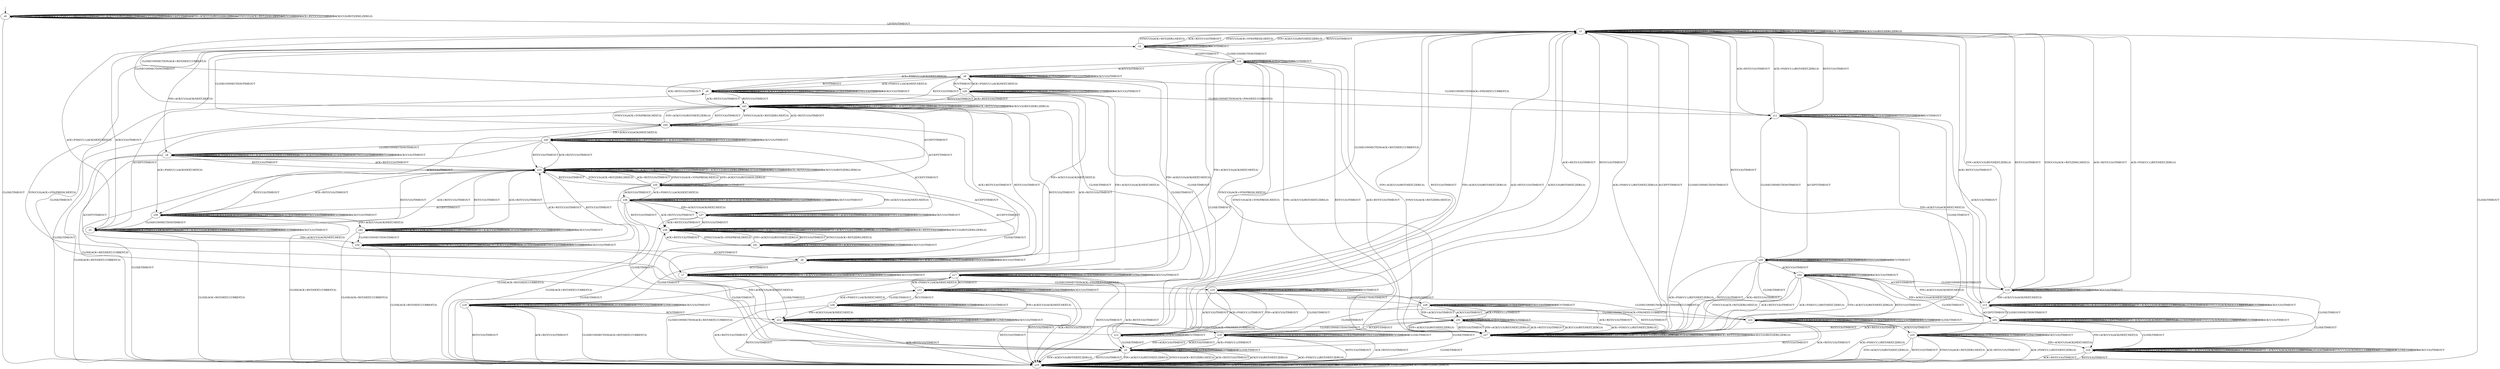 digraph h8 {
s0 [label="s0"];
s1 [label="s1"];
s15 [label="s15"];
s2 [label="s2"];
s27 [label="s27"];
s3 [label="s3"];
s4 [label="s4"];
s5 [label="s5"];
s16 [label="s16"];
s6 [label="s6"];
s7 [label="s7"];
s33 [label="s33"];
s34 [label="s34"];
s8 [label="s8"];
s9 [label="s9"];
s10 [label="s10"];
s17 [label="s17"];
s21 [label="s21"];
s35 [label="s35"];
s43 [label="s43"];
s11 [label="s11"];
s12 [label="s12"];
s18 [label="s18"];
s19 [label="s19"];
s20 [label="s20"];
s22 [label="s22"];
s28 [label="s28"];
s36 [label="s36"];
s37 [label="s37"];
s44 [label="s44"];
s13 [label="s13"];
s14 [label="s14"];
s23 [label="s23"];
s26 [label="s26"];
s29 [label="s29"];
s30 [label="s30"];
s38 [label="s38"];
s39 [label="s39"];
s40 [label="s40"];
s24 [label="s24"];
s25 [label="s25"];
s31 [label="s31"];
s32 [label="s32"];
s41 [label="s41"];
s42 [label="s42"];
s0 -> s0 [label="CLOSECONNECTION/TIMEOUT"];
s0 -> s0 [label="ACK+PSH(V,V,1)/RST(ZERO,ZERO,0)"];
s0 -> s0 [label="SYN+ACK(V,V,0)/RST(ZERO,ZERO,0)"];
s0 -> s0 [label="RST(V,V,0)/TIMEOUT"];
s0 -> s0 [label="ACCEPT/TIMEOUT"];
s0 -> s0 [label="FIN+ACK(V,V,0)/RST(ZERO,ZERO,0)"];
s0 -> s1 [label="LISTEN/TIMEOUT"];
s0 -> s0 [label="SYN(V,V,0)/ACK+RST(ZERO,NEXT,0)"];
s0 -> s0 [label="RCV/TIMEOUT"];
s0 -> s0 [label="ACK+RST(V,V,0)/TIMEOUT"];
s0 -> s15 [label="CLOSE/TIMEOUT"];
s0 -> s0 [label="ACK(V,V,0)/RST(ZERO,ZERO,0)"];
s1 -> s1 [label="CLOSECONNECTION/TIMEOUT"];
s1 -> s1 [label="ACK+PSH(V,V,1)/RST(ZERO,ZERO,0)"];
s1 -> s1 [label="SYN+ACK(V,V,0)/RST(ZERO,ZERO,0)"];
s1 -> s1 [label="RST(V,V,0)/TIMEOUT"];
s1 -> s27 [label="ACCEPT/TIMEOUT"];
s1 -> s1 [label="FIN+ACK(V,V,0)/RST(ZERO,ZERO,0)"];
s1 -> s1 [label="LISTEN/TIMEOUT"];
s1 -> s2 [label="SYN(V,V,0)/ACK+SYN(FRESH,NEXT,0)"];
s1 -> s1 [label="RCV/TIMEOUT"];
s1 -> s1 [label="ACK+RST(V,V,0)/TIMEOUT"];
s1 -> s15 [label="CLOSE/TIMEOUT"];
s1 -> s1 [label="ACK(V,V,0)/RST(ZERO,ZERO,0)"];
s15 -> s15 [label="CLOSECONNECTION/TIMEOUT"];
s15 -> s15 [label="ACK+PSH(V,V,1)/RST(ZERO,ZERO,0)"];
s15 -> s15 [label="SYN+ACK(V,V,0)/RST(ZERO,ZERO,0)"];
s15 -> s15 [label="RST(V,V,0)/TIMEOUT"];
s15 -> s15 [label="ACCEPT/TIMEOUT"];
s15 -> s15 [label="FIN+ACK(V,V,0)/RST(ZERO,ZERO,0)"];
s15 -> s15 [label="LISTEN/TIMEOUT"];
s15 -> s15 [label="SYN(V,V,0)/ACK+RST(ZERO,NEXT,0)"];
s15 -> s15 [label="RCV/TIMEOUT"];
s15 -> s15 [label="ACK+RST(V,V,0)/TIMEOUT"];
s15 -> s15 [label="CLOSE/TIMEOUT"];
s15 -> s15 [label="ACK(V,V,0)/RST(ZERO,ZERO,0)"];
s2 -> s2 [label="CLOSECONNECTION/TIMEOUT"];
s2 -> s3 [label="ACK+PSH(V,V,1)/ACK(NEXT,NEXT,0)"];
s2 -> s1 [label="SYN+ACK(V,V,0)/RST(NEXT,ZERO,0)"];
s2 -> s1 [label="RST(V,V,0)/TIMEOUT"];
s2 -> s16 [label="ACCEPT/TIMEOUT"];
s2 -> s4 [label="FIN+ACK(V,V,0)/ACK(NEXT,NEXT,0)"];
s2 -> s2 [label="LISTEN/TIMEOUT"];
s2 -> s1 [label="SYN(V,V,0)/ACK+RST(ZERO,NEXT,0)"];
s2 -> s2 [label="RCV/TIMEOUT"];
s2 -> s1 [label="ACK+RST(V,V,0)/TIMEOUT"];
s2 -> s5 [label="CLOSE/TIMEOUT"];
s2 -> s3 [label="ACK(V,V,0)/TIMEOUT"];
s27 -> s1 [label="CLOSECONNECTION/TIMEOUT"];
s27 -> s27 [label="ACK+PSH(V,V,1)/RST(ZERO,ZERO,0)"];
s27 -> s27 [label="SYN+ACK(V,V,0)/RST(ZERO,ZERO,0)"];
s27 -> s27 [label="RST(V,V,0)/TIMEOUT"];
s27 -> s27 [label="ACCEPT/TIMEOUT"];
s27 -> s27 [label="FIN+ACK(V,V,0)/RST(ZERO,ZERO,0)"];
s27 -> s27 [label="LISTEN/TIMEOUT"];
s27 -> s16 [label="SYN(V,V,0)/ACK+SYN(FRESH,NEXT,0)"];
s27 -> s27 [label="RCV/TIMEOUT"];
s27 -> s27 [label="ACK+RST(V,V,0)/TIMEOUT"];
s27 -> s15 [label="CLOSE/TIMEOUT"];
s27 -> s27 [label="ACK(V,V,0)/RST(ZERO,ZERO,0)"];
s3 -> s3 [label="CLOSECONNECTION/TIMEOUT"];
s3 -> s3 [label="ACK+PSH(V,V,1)/ACK(NEXT,NEXT,0)"];
s3 -> s3 [label="SYN+ACK(V,V,0)/ACK(NEXT,CURRENT,0)"];
s3 -> s33 [label="RST(V,V,0)/TIMEOUT"];
s3 -> s6 [label="ACCEPT/TIMEOUT"];
s3 -> s34 [label="FIN+ACK(V,V,0)/ACK(NEXT,NEXT,0)"];
s3 -> s3 [label="LISTEN/TIMEOUT"];
s3 -> s3 [label="SYN(V,V,0)/TIMEOUT"];
s3 -> s3 [label="RCV/TIMEOUT"];
s3 -> s33 [label="ACK+RST(V,V,0)/TIMEOUT"];
s3 -> s15 [label="CLOSE/ACK+RST(NEXT,CURRENT,0)"];
s3 -> s3 [label="ACK(V,V,0)/TIMEOUT"];
s4 -> s4 [label="CLOSECONNECTION/TIMEOUT"];
s4 -> s4 [label="ACK+PSH(V,V,1)/TIMEOUT"];
s4 -> s4 [label="SYN+ACK(V,V,0)/ACK(NEXT,CURRENT,0)"];
s4 -> s33 [label="RST(V,V,0)/TIMEOUT"];
s4 -> s7 [label="ACCEPT/TIMEOUT"];
s4 -> s4 [label="FIN+ACK(V,V,0)/TIMEOUT"];
s4 -> s4 [label="LISTEN/TIMEOUT"];
s4 -> s4 [label="SYN(V,V,0)/TIMEOUT"];
s4 -> s4 [label="RCV/TIMEOUT"];
s4 -> s33 [label="ACK+RST(V,V,0)/TIMEOUT"];
s4 -> s15 [label="CLOSE/ACK+RST(NEXT,CURRENT,0)"];
s4 -> s4 [label="ACK(V,V,0)/TIMEOUT"];
s5 -> s5 [label="CLOSECONNECTION/TIMEOUT"];
s5 -> s15 [label="ACK+PSH(V,V,1)/RST(NEXT,ZERO,0)"];
s5 -> s15 [label="SYN+ACK(V,V,0)/RST(NEXT,ZERO,0)"];
s5 -> s15 [label="RST(V,V,0)/TIMEOUT"];
s5 -> s5 [label="ACCEPT/TIMEOUT"];
s5 -> s15 [label="FIN+ACK(V,V,0)/RST(NEXT,ZERO,0)"];
s5 -> s5 [label="LISTEN/TIMEOUT"];
s5 -> s15 [label="SYN(V,V,0)/ACK+RST(ZERO,NEXT,0)"];
s5 -> s5 [label="RCV/TIMEOUT"];
s5 -> s15 [label="ACK+RST(V,V,0)/TIMEOUT"];
s5 -> s5 [label="CLOSE/TIMEOUT"];
s5 -> s15 [label="ACK(V,V,0)/RST(NEXT,ZERO,0)"];
s16 -> s2 [label="CLOSECONNECTION/TIMEOUT"];
s16 -> s6 [label="ACK+PSH(V,V,1)/ACK(NEXT,NEXT,0)"];
s16 -> s27 [label="SYN+ACK(V,V,0)/RST(NEXT,ZERO,0)"];
s16 -> s27 [label="RST(V,V,0)/TIMEOUT"];
s16 -> s16 [label="ACCEPT/TIMEOUT"];
s16 -> s7 [label="FIN+ACK(V,V,0)/ACK(NEXT,NEXT,0)"];
s16 -> s16 [label="LISTEN/TIMEOUT"];
s16 -> s27 [label="SYN(V,V,0)/ACK+RST(ZERO,NEXT,0)"];
s16 -> s16 [label="RCV/TIMEOUT"];
s16 -> s27 [label="ACK+RST(V,V,0)/TIMEOUT"];
s16 -> s5 [label="CLOSE/TIMEOUT"];
s16 -> s9 [label="ACK(V,V,0)/TIMEOUT"];
s6 -> s1 [label="CLOSECONNECTION/ACK+RST(NEXT,CURRENT,0)"];
s6 -> s6 [label="ACK+PSH(V,V,1)/ACK(NEXT,NEXT,0)"];
s6 -> s6 [label="SYN+ACK(V,V,0)/ACK(NEXT,CURRENT,0)"];
s6 -> s43 [label="RST(V,V,0)/TIMEOUT"];
s6 -> s6 [label="ACCEPT/TIMEOUT"];
s6 -> s8 [label="FIN+ACK(V,V,0)/ACK(NEXT,NEXT,0)"];
s6 -> s6 [label="LISTEN/TIMEOUT"];
s6 -> s6 [label="SYN(V,V,0)/TIMEOUT"];
s6 -> s9 [label="RCV/TIMEOUT"];
s6 -> s43 [label="ACK+RST(V,V,0)/TIMEOUT"];
s6 -> s17 [label="CLOSE/TIMEOUT"];
s6 -> s6 [label="ACK(V,V,0)/TIMEOUT"];
s7 -> s10 [label="CLOSECONNECTION/ACK+FIN(NEXT,CURRENT,0)"];
s7 -> s7 [label="ACK+PSH(V,V,1)/TIMEOUT"];
s7 -> s7 [label="SYN+ACK(V,V,0)/ACK(NEXT,CURRENT,0)"];
s7 -> s43 [label="RST(V,V,0)/TIMEOUT"];
s7 -> s7 [label="ACCEPT/TIMEOUT"];
s7 -> s7 [label="FIN+ACK(V,V,0)/TIMEOUT"];
s7 -> s7 [label="LISTEN/TIMEOUT"];
s7 -> s7 [label="SYN(V,V,0)/TIMEOUT"];
s7 -> s7 [label="RCV/TIMEOUT"];
s7 -> s43 [label="ACK+RST(V,V,0)/TIMEOUT"];
s7 -> s21 [label="CLOSE/TIMEOUT"];
s7 -> s7 [label="ACK(V,V,0)/TIMEOUT"];
s33 -> s33 [label="CLOSECONNECTION/TIMEOUT"];
s33 -> s33 [label="ACK+PSH(V,V,1)/RST(ZERO,ZERO,0)"];
s33 -> s33 [label="SYN+ACK(V,V,0)/RST(ZERO,ZERO,0)"];
s33 -> s33 [label="RST(V,V,0)/TIMEOUT"];
s33 -> s43 [label="ACCEPT/TIMEOUT"];
s33 -> s33 [label="FIN+ACK(V,V,0)/RST(ZERO,ZERO,0)"];
s33 -> s33 [label="LISTEN/TIMEOUT"];
s33 -> s35 [label="SYN(V,V,0)/ACK+SYN(FRESH,NEXT,0)"];
s33 -> s33 [label="RCV/TIMEOUT"];
s33 -> s33 [label="ACK+RST(V,V,0)/TIMEOUT"];
s33 -> s15 [label="CLOSE/TIMEOUT"];
s33 -> s33 [label="ACK(V,V,0)/RST(ZERO,ZERO,0)"];
s34 -> s34 [label="CLOSECONNECTION/TIMEOUT"];
s34 -> s34 [label="ACK+PSH(V,V,1)/TIMEOUT"];
s34 -> s34 [label="SYN+ACK(V,V,0)/ACK(NEXT,CURRENT,0)"];
s34 -> s33 [label="RST(V,V,0)/TIMEOUT"];
s34 -> s8 [label="ACCEPT/TIMEOUT"];
s34 -> s34 [label="FIN+ACK(V,V,0)/TIMEOUT"];
s34 -> s34 [label="LISTEN/TIMEOUT"];
s34 -> s34 [label="SYN(V,V,0)/TIMEOUT"];
s34 -> s34 [label="RCV/TIMEOUT"];
s34 -> s33 [label="ACK+RST(V,V,0)/TIMEOUT"];
s34 -> s15 [label="CLOSE/ACK+RST(NEXT,CURRENT,0)"];
s34 -> s34 [label="ACK(V,V,0)/TIMEOUT"];
s8 -> s1 [label="CLOSECONNECTION/ACK+RST(NEXT,CURRENT,0)"];
s8 -> s8 [label="ACK+PSH(V,V,1)/TIMEOUT"];
s8 -> s8 [label="SYN+ACK(V,V,0)/ACK(NEXT,CURRENT,0)"];
s8 -> s43 [label="RST(V,V,0)/TIMEOUT"];
s8 -> s8 [label="ACCEPT/TIMEOUT"];
s8 -> s8 [label="FIN+ACK(V,V,0)/TIMEOUT"];
s8 -> s8 [label="LISTEN/TIMEOUT"];
s8 -> s8 [label="SYN(V,V,0)/TIMEOUT"];
s8 -> s7 [label="RCV/TIMEOUT"];
s8 -> s43 [label="ACK+RST(V,V,0)/TIMEOUT"];
s8 -> s18 [label="CLOSE/TIMEOUT"];
s8 -> s8 [label="ACK(V,V,0)/TIMEOUT"];
s9 -> s11 [label="CLOSECONNECTION/ACK+FIN(NEXT,CURRENT,0)"];
s9 -> s6 [label="ACK+PSH(V,V,1)/ACK(NEXT,NEXT,0)"];
s9 -> s9 [label="SYN+ACK(V,V,0)/ACK(NEXT,CURRENT,0)"];
s9 -> s43 [label="RST(V,V,0)/TIMEOUT"];
s9 -> s9 [label="ACCEPT/TIMEOUT"];
s9 -> s7 [label="FIN+ACK(V,V,0)/ACK(NEXT,NEXT,0)"];
s9 -> s9 [label="LISTEN/TIMEOUT"];
s9 -> s9 [label="SYN(V,V,0)/TIMEOUT"];
s9 -> s20 [label="RCV/TIMEOUT"];
s9 -> s43 [label="ACK+RST(V,V,0)/TIMEOUT"];
s9 -> s22 [label="CLOSE/TIMEOUT"];
s9 -> s9 [label="ACK(V,V,0)/TIMEOUT"];
s10 -> s10 [label="CLOSECONNECTION/TIMEOUT"];
s10 -> s12 [label="ACK+PSH(V,V,1)/TIMEOUT"];
s10 -> s10 [label="SYN+ACK(V,V,0)/ACK(NEXT,CURRENT,0)"];
s10 -> s1 [label="RST(V,V,0)/TIMEOUT"];
s10 -> s28 [label="ACCEPT/TIMEOUT"];
s10 -> s12 [label="FIN+ACK(V,V,0)/TIMEOUT"];
s10 -> s10 [label="LISTEN/TIMEOUT"];
s10 -> s10 [label="SYN(V,V,0)/TIMEOUT"];
s10 -> s10 [label="RCV/TIMEOUT"];
s10 -> s1 [label="ACK+RST(V,V,0)/TIMEOUT"];
s10 -> s19 [label="CLOSE/TIMEOUT"];
s10 -> s12 [label="ACK(V,V,0)/TIMEOUT"];
s17 -> s15 [label="CLOSECONNECTION/ACK+RST(NEXT,CURRENT,0)"];
s17 -> s17 [label="ACK+PSH(V,V,1)/ACK(NEXT,NEXT,0)"];
s17 -> s17 [label="SYN+ACK(V,V,0)/ACK(NEXT,CURRENT,0)"];
s17 -> s15 [label="RST(V,V,0)/TIMEOUT"];
s17 -> s17 [label="ACCEPT/TIMEOUT"];
s17 -> s18 [label="FIN+ACK(V,V,0)/ACK(NEXT,NEXT,0)"];
s17 -> s17 [label="LISTEN/TIMEOUT"];
s17 -> s17 [label="SYN(V,V,0)/TIMEOUT"];
s17 -> s22 [label="RCV/TIMEOUT"];
s17 -> s15 [label="ACK+RST(V,V,0)/TIMEOUT"];
s17 -> s17 [label="CLOSE/TIMEOUT"];
s17 -> s17 [label="ACK(V,V,0)/TIMEOUT"];
s21 -> s19 [label="CLOSECONNECTION/ACK+FIN(NEXT,CURRENT,0)"];
s21 -> s21 [label="ACK+PSH(V,V,1)/TIMEOUT"];
s21 -> s21 [label="SYN+ACK(V,V,0)/ACK(NEXT,CURRENT,0)"];
s21 -> s15 [label="RST(V,V,0)/TIMEOUT"];
s21 -> s21 [label="ACCEPT/TIMEOUT"];
s21 -> s21 [label="FIN+ACK(V,V,0)/TIMEOUT"];
s21 -> s21 [label="LISTEN/TIMEOUT"];
s21 -> s21 [label="SYN(V,V,0)/TIMEOUT"];
s21 -> s21 [label="RCV/TIMEOUT"];
s21 -> s15 [label="ACK+RST(V,V,0)/TIMEOUT"];
s21 -> s21 [label="CLOSE/TIMEOUT"];
s21 -> s21 [label="ACK(V,V,0)/TIMEOUT"];
s35 -> s35 [label="CLOSECONNECTION/TIMEOUT"];
s35 -> s36 [label="ACK+PSH(V,V,1)/ACK(NEXT,NEXT,0)"];
s35 -> s33 [label="SYN+ACK(V,V,0)/RST(NEXT,ZERO,0)"];
s35 -> s33 [label="RST(V,V,0)/TIMEOUT"];
s35 -> s44 [label="ACCEPT/TIMEOUT"];
s35 -> s37 [label="FIN+ACK(V,V,0)/ACK(NEXT,NEXT,0)"];
s35 -> s35 [label="LISTEN/TIMEOUT"];
s35 -> s33 [label="SYN(V,V,0)/ACK+RST(ZERO,NEXT,0)"];
s35 -> s35 [label="RCV/TIMEOUT"];
s35 -> s33 [label="ACK+RST(V,V,0)/TIMEOUT"];
s35 -> s5 [label="CLOSE/TIMEOUT"];
s35 -> s36 [label="ACK(V,V,0)/TIMEOUT"];
s43 -> s1 [label="CLOSECONNECTION/TIMEOUT"];
s43 -> s43 [label="ACK+PSH(V,V,1)/RST(ZERO,ZERO,0)"];
s43 -> s43 [label="SYN+ACK(V,V,0)/RST(ZERO,ZERO,0)"];
s43 -> s43 [label="RST(V,V,0)/TIMEOUT"];
s43 -> s43 [label="ACCEPT/TIMEOUT"];
s43 -> s43 [label="FIN+ACK(V,V,0)/RST(ZERO,ZERO,0)"];
s43 -> s43 [label="LISTEN/TIMEOUT"];
s43 -> s44 [label="SYN(V,V,0)/ACK+SYN(FRESH,NEXT,0)"];
s43 -> s43 [label="RCV/TIMEOUT"];
s43 -> s43 [label="ACK+RST(V,V,0)/TIMEOUT"];
s43 -> s15 [label="CLOSE/TIMEOUT"];
s43 -> s43 [label="ACK(V,V,0)/RST(ZERO,ZERO,0)"];
s11 -> s11 [label="CLOSECONNECTION/TIMEOUT"];
s11 -> s1 [label="ACK+PSH(V,V,1)/RST(NEXT,ZERO,0)"];
s11 -> s11 [label="SYN+ACK(V,V,0)/ACK(NEXT,CURRENT,0)"];
s11 -> s1 [label="RST(V,V,0)/TIMEOUT"];
s11 -> s29 [label="ACCEPT/TIMEOUT"];
s11 -> s13 [label="FIN+ACK(V,V,0)/ACK(NEXT,NEXT,0)"];
s11 -> s11 [label="LISTEN/TIMEOUT"];
s11 -> s11 [label="SYN(V,V,0)/TIMEOUT"];
s11 -> s11 [label="RCV/TIMEOUT"];
s11 -> s1 [label="ACK+RST(V,V,0)/TIMEOUT"];
s11 -> s23 [label="CLOSE/TIMEOUT"];
s11 -> s14 [label="ACK(V,V,0)/TIMEOUT"];
s12 -> s12 [label="CLOSECONNECTION/TIMEOUT"];
s12 -> s1 [label="ACK+PSH(V,V,1)/RST(NEXT,ZERO,0)"];
s12 -> s1 [label="SYN+ACK(V,V,0)/RST(NEXT,ZERO,0)"];
s12 -> s1 [label="RST(V,V,0)/TIMEOUT"];
s12 -> s30 [label="ACCEPT/TIMEOUT"];
s12 -> s1 [label="FIN+ACK(V,V,0)/RST(NEXT,ZERO,0)"];
s12 -> s12 [label="LISTEN/TIMEOUT"];
s12 -> s2 [label="SYN(V,V,0)/ACK+SYN(FRESH,NEXT,0)"];
s12 -> s12 [label="RCV/TIMEOUT"];
s12 -> s1 [label="ACK+RST(V,V,0)/TIMEOUT"];
s12 -> s5 [label="CLOSE/TIMEOUT"];
s12 -> s1 [label="ACK(V,V,0)/RST(NEXT,ZERO,0)"];
s18 -> s15 [label="CLOSECONNECTION/ACK+RST(NEXT,CURRENT,0)"];
s18 -> s18 [label="ACK+PSH(V,V,1)/TIMEOUT"];
s18 -> s18 [label="SYN+ACK(V,V,0)/ACK(NEXT,CURRENT,0)"];
s18 -> s15 [label="RST(V,V,0)/TIMEOUT"];
s18 -> s18 [label="ACCEPT/TIMEOUT"];
s18 -> s18 [label="FIN+ACK(V,V,0)/TIMEOUT"];
s18 -> s18 [label="LISTEN/TIMEOUT"];
s18 -> s18 [label="SYN(V,V,0)/TIMEOUT"];
s18 -> s21 [label="RCV/TIMEOUT"];
s18 -> s15 [label="ACK+RST(V,V,0)/TIMEOUT"];
s18 -> s18 [label="CLOSE/TIMEOUT"];
s18 -> s18 [label="ACK(V,V,0)/TIMEOUT"];
s19 -> s19 [label="CLOSECONNECTION/TIMEOUT"];
s19 -> s5 [label="ACK+PSH(V,V,1)/TIMEOUT"];
s19 -> s19 [label="SYN+ACK(V,V,0)/ACK(NEXT,CURRENT,0)"];
s19 -> s15 [label="RST(V,V,0)/TIMEOUT"];
s19 -> s19 [label="ACCEPT/TIMEOUT"];
s19 -> s5 [label="FIN+ACK(V,V,0)/TIMEOUT"];
s19 -> s19 [label="LISTEN/TIMEOUT"];
s19 -> s19 [label="SYN(V,V,0)/TIMEOUT"];
s19 -> s19 [label="RCV/TIMEOUT"];
s19 -> s15 [label="ACK+RST(V,V,0)/TIMEOUT"];
s19 -> s19 [label="CLOSE/TIMEOUT"];
s19 -> s5 [label="ACK(V,V,0)/TIMEOUT"];
s20 -> s11 [label="CLOSECONNECTION/ACK+FIN(NEXT,CURRENT,0)"];
s20 -> s9 [label="ACK+PSH(V,V,1)/ACK(NEXT,NEXT,0)"];
s20 -> s20 [label="SYN+ACK(V,V,0)/ACK(NEXT,CURRENT,0)"];
s20 -> s43 [label="RST(V,V,0)/TIMEOUT"];
s20 -> s20 [label="ACCEPT/TIMEOUT"];
s20 -> s7 [label="FIN+ACK(V,V,0)/ACK(NEXT,NEXT,0)"];
s20 -> s20 [label="LISTEN/TIMEOUT"];
s20 -> s20 [label="SYN(V,V,0)/TIMEOUT"];
s20 -> s20 [label="RCV/TIMEOUT"];
s20 -> s43 [label="ACK+RST(V,V,0)/TIMEOUT"];
s20 -> s22 [label="CLOSE/TIMEOUT"];
s20 -> s20 [label="ACK(V,V,0)/TIMEOUT"];
s22 -> s23 [label="CLOSECONNECTION/ACK+FIN(NEXT,CURRENT,0)"];
s22 -> s17 [label="ACK+PSH(V,V,1)/ACK(NEXT,NEXT,0)"];
s22 -> s22 [label="SYN+ACK(V,V,0)/ACK(NEXT,CURRENT,0)"];
s22 -> s15 [label="RST(V,V,0)/TIMEOUT"];
s22 -> s22 [label="ACCEPT/TIMEOUT"];
s22 -> s21 [label="FIN+ACK(V,V,0)/ACK(NEXT,NEXT,0)"];
s22 -> s22 [label="LISTEN/TIMEOUT"];
s22 -> s22 [label="SYN(V,V,0)/TIMEOUT"];
s22 -> s26 [label="RCV/TIMEOUT"];
s22 -> s15 [label="ACK+RST(V,V,0)/TIMEOUT"];
s22 -> s22 [label="CLOSE/TIMEOUT"];
s22 -> s22 [label="ACK(V,V,0)/TIMEOUT"];
s28 -> s10 [label="CLOSECONNECTION/TIMEOUT"];
s28 -> s30 [label="ACK+PSH(V,V,1)/TIMEOUT"];
s28 -> s28 [label="SYN+ACK(V,V,0)/ACK(NEXT,CURRENT,0)"];
s28 -> s27 [label="RST(V,V,0)/TIMEOUT"];
s28 -> s28 [label="ACCEPT/TIMEOUT"];
s28 -> s30 [label="FIN+ACK(V,V,0)/TIMEOUT"];
s28 -> s28 [label="LISTEN/TIMEOUT"];
s28 -> s28 [label="SYN(V,V,0)/TIMEOUT"];
s28 -> s28 [label="RCV/TIMEOUT"];
s28 -> s27 [label="ACK+RST(V,V,0)/TIMEOUT"];
s28 -> s19 [label="CLOSE/TIMEOUT"];
s28 -> s30 [label="ACK(V,V,0)/TIMEOUT"];
s36 -> s36 [label="CLOSECONNECTION/TIMEOUT"];
s36 -> s36 [label="ACK+PSH(V,V,1)/ACK(NEXT,NEXT,0)"];
s36 -> s36 [label="SYN+ACK(V,V,0)/ACK(NEXT,CURRENT,0)"];
s36 -> s38 [label="RST(V,V,0)/TIMEOUT"];
s36 -> s39 [label="ACCEPT/TIMEOUT"];
s36 -> s37 [label="FIN+ACK(V,V,0)/ACK(NEXT,NEXT,0)"];
s36 -> s36 [label="LISTEN/TIMEOUT"];
s36 -> s36 [label="SYN(V,V,0)/TIMEOUT"];
s36 -> s36 [label="RCV/TIMEOUT"];
s36 -> s38 [label="ACK+RST(V,V,0)/TIMEOUT"];
s36 -> s15 [label="CLOSE/ACK+RST(NEXT,CURRENT,0)"];
s36 -> s36 [label="ACK(V,V,0)/TIMEOUT"];
s37 -> s37 [label="CLOSECONNECTION/TIMEOUT"];
s37 -> s37 [label="ACK+PSH(V,V,1)/TIMEOUT"];
s37 -> s37 [label="SYN+ACK(V,V,0)/ACK(NEXT,CURRENT,0)"];
s37 -> s38 [label="RST(V,V,0)/TIMEOUT"];
s37 -> s40 [label="ACCEPT/TIMEOUT"];
s37 -> s37 [label="FIN+ACK(V,V,0)/TIMEOUT"];
s37 -> s37 [label="LISTEN/TIMEOUT"];
s37 -> s37 [label="SYN(V,V,0)/TIMEOUT"];
s37 -> s37 [label="RCV/TIMEOUT"];
s37 -> s38 [label="ACK+RST(V,V,0)/TIMEOUT"];
s37 -> s15 [label="CLOSE/ACK+RST(NEXT,CURRENT,0)"];
s37 -> s37 [label="ACK(V,V,0)/TIMEOUT"];
s44 -> s2 [label="CLOSECONNECTION/TIMEOUT"];
s44 -> s39 [label="ACK+PSH(V,V,1)/ACK(NEXT,NEXT,0)"];
s44 -> s43 [label="SYN+ACK(V,V,0)/RST(NEXT,ZERO,0)"];
s44 -> s43 [label="RST(V,V,0)/TIMEOUT"];
s44 -> s44 [label="ACCEPT/TIMEOUT"];
s44 -> s40 [label="FIN+ACK(V,V,0)/ACK(NEXT,NEXT,0)"];
s44 -> s44 [label="LISTEN/TIMEOUT"];
s44 -> s43 [label="SYN(V,V,0)/ACK+RST(ZERO,NEXT,0)"];
s44 -> s44 [label="RCV/TIMEOUT"];
s44 -> s43 [label="ACK+RST(V,V,0)/TIMEOUT"];
s44 -> s5 [label="CLOSE/TIMEOUT"];
s44 -> s39 [label="ACK(V,V,0)/TIMEOUT"];
s13 -> s13 [label="CLOSECONNECTION/TIMEOUT"];
s13 -> s13 [label="ACK+PSH(V,V,1)/ACK(NEXT,CURRENT,0)"];
s13 -> s13 [label="SYN+ACK(V,V,0)/ACK(NEXT,CURRENT,0)"];
s13 -> s1 [label="RST(V,V,0)/TIMEOUT"];
s13 -> s31 [label="ACCEPT/TIMEOUT"];
s13 -> s13 [label="FIN+ACK(V,V,0)/ACK(NEXT,CURRENT,0)"];
s13 -> s13 [label="LISTEN/TIMEOUT"];
s13 -> s13 [label="SYN(V,V,0)/ACK(NEXT,CURRENT,0)"];
s13 -> s13 [label="RCV/TIMEOUT"];
s13 -> s1 [label="ACK+RST(V,V,0)/TIMEOUT"];
s13 -> s24 [label="CLOSE/TIMEOUT"];
s13 -> s13 [label="ACK(V,V,0)/TIMEOUT"];
s14 -> s14 [label="CLOSECONNECTION/TIMEOUT"];
s14 -> s1 [label="ACK+PSH(V,V,1)/RST(NEXT,ZERO,0)"];
s14 -> s1 [label="SYN+ACK(V,V,0)/RST(NEXT,ZERO,0)"];
s14 -> s1 [label="RST(V,V,0)/TIMEOUT"];
s14 -> s32 [label="ACCEPT/TIMEOUT"];
s14 -> s13 [label="FIN+ACK(V,V,0)/ACK(NEXT,NEXT,0)"];
s14 -> s14 [label="LISTEN/TIMEOUT"];
s14 -> s1 [label="SYN(V,V,0)/ACK+RST(ZERO,NEXT,0)"];
s14 -> s14 [label="RCV/TIMEOUT"];
s14 -> s1 [label="ACK+RST(V,V,0)/TIMEOUT"];
s14 -> s25 [label="CLOSE/TIMEOUT"];
s14 -> s14 [label="ACK(V,V,0)/TIMEOUT"];
s23 -> s23 [label="CLOSECONNECTION/TIMEOUT"];
s23 -> s15 [label="ACK+PSH(V,V,1)/RST(NEXT,ZERO,0)"];
s23 -> s23 [label="SYN+ACK(V,V,0)/ACK(NEXT,CURRENT,0)"];
s23 -> s15 [label="RST(V,V,0)/TIMEOUT"];
s23 -> s23 [label="ACCEPT/TIMEOUT"];
s23 -> s24 [label="FIN+ACK(V,V,0)/ACK(NEXT,NEXT,0)"];
s23 -> s23 [label="LISTEN/TIMEOUT"];
s23 -> s23 [label="SYN(V,V,0)/TIMEOUT"];
s23 -> s23 [label="RCV/TIMEOUT"];
s23 -> s15 [label="ACK+RST(V,V,0)/TIMEOUT"];
s23 -> s23 [label="CLOSE/TIMEOUT"];
s23 -> s25 [label="ACK(V,V,0)/TIMEOUT"];
s26 -> s23 [label="CLOSECONNECTION/ACK+FIN(NEXT,CURRENT,0)"];
s26 -> s22 [label="ACK+PSH(V,V,1)/ACK(NEXT,NEXT,0)"];
s26 -> s26 [label="SYN+ACK(V,V,0)/ACK(NEXT,CURRENT,0)"];
s26 -> s15 [label="RST(V,V,0)/TIMEOUT"];
s26 -> s26 [label="ACCEPT/TIMEOUT"];
s26 -> s21 [label="FIN+ACK(V,V,0)/ACK(NEXT,NEXT,0)"];
s26 -> s26 [label="LISTEN/TIMEOUT"];
s26 -> s26 [label="SYN(V,V,0)/TIMEOUT"];
s26 -> s26 [label="RCV/TIMEOUT"];
s26 -> s15 [label="ACK+RST(V,V,0)/TIMEOUT"];
s26 -> s22 [label="CLOSE/TIMEOUT"];
s26 -> s26 [label="ACK(V,V,0)/TIMEOUT"];
s29 -> s11 [label="CLOSECONNECTION/TIMEOUT"];
s29 -> s27 [label="ACK+PSH(V,V,1)/RST(NEXT,ZERO,0)"];
s29 -> s29 [label="SYN+ACK(V,V,0)/ACK(NEXT,CURRENT,0)"];
s29 -> s27 [label="RST(V,V,0)/TIMEOUT"];
s29 -> s29 [label="ACCEPT/TIMEOUT"];
s29 -> s31 [label="FIN+ACK(V,V,0)/ACK(NEXT,NEXT,0)"];
s29 -> s29 [label="LISTEN/TIMEOUT"];
s29 -> s29 [label="SYN(V,V,0)/TIMEOUT"];
s29 -> s29 [label="RCV/TIMEOUT"];
s29 -> s27 [label="ACK+RST(V,V,0)/TIMEOUT"];
s29 -> s23 [label="CLOSE/TIMEOUT"];
s29 -> s32 [label="ACK(V,V,0)/TIMEOUT"];
s30 -> s12 [label="CLOSECONNECTION/TIMEOUT"];
s30 -> s27 [label="ACK+PSH(V,V,1)/RST(NEXT,ZERO,0)"];
s30 -> s27 [label="SYN+ACK(V,V,0)/RST(NEXT,ZERO,0)"];
s30 -> s27 [label="RST(V,V,0)/TIMEOUT"];
s30 -> s30 [label="ACCEPT/TIMEOUT"];
s30 -> s27 [label="FIN+ACK(V,V,0)/RST(NEXT,ZERO,0)"];
s30 -> s30 [label="LISTEN/TIMEOUT"];
s30 -> s16 [label="SYN(V,V,0)/ACK+SYN(FRESH,NEXT,0)"];
s30 -> s30 [label="RCV/TIMEOUT"];
s30 -> s27 [label="ACK+RST(V,V,0)/TIMEOUT"];
s30 -> s5 [label="CLOSE/TIMEOUT"];
s30 -> s27 [label="ACK(V,V,0)/RST(NEXT,ZERO,0)"];
s38 -> s38 [label="CLOSECONNECTION/TIMEOUT"];
s38 -> s38 [label="ACK+PSH(V,V,1)/RST(ZERO,ZERO,0)"];
s38 -> s38 [label="SYN+ACK(V,V,0)/RST(ZERO,ZERO,0)"];
s38 -> s38 [label="RST(V,V,0)/TIMEOUT"];
s38 -> s33 [label="ACCEPT/TIMEOUT"];
s38 -> s38 [label="FIN+ACK(V,V,0)/RST(ZERO,ZERO,0)"];
s38 -> s38 [label="LISTEN/TIMEOUT"];
s38 -> s41 [label="SYN(V,V,0)/ACK+SYN(FRESH,NEXT,0)"];
s38 -> s38 [label="RCV/TIMEOUT"];
s38 -> s38 [label="ACK+RST(V,V,0)/TIMEOUT"];
s38 -> s15 [label="CLOSE/TIMEOUT"];
s38 -> s38 [label="ACK(V,V,0)/RST(ZERO,ZERO,0)"];
s39 -> s3 [label="CLOSECONNECTION/TIMEOUT"];
s39 -> s39 [label="ACK+PSH(V,V,1)/ACK(NEXT,NEXT,0)"];
s39 -> s39 [label="SYN+ACK(V,V,0)/ACK(NEXT,CURRENT,0)"];
s39 -> s33 [label="RST(V,V,0)/TIMEOUT"];
s39 -> s39 [label="ACCEPT/TIMEOUT"];
s39 -> s42 [label="FIN+ACK(V,V,0)/ACK(NEXT,NEXT,0)"];
s39 -> s39 [label="LISTEN/TIMEOUT"];
s39 -> s39 [label="SYN(V,V,0)/TIMEOUT"];
s39 -> s39 [label="RCV/TIMEOUT"];
s39 -> s33 [label="ACK+RST(V,V,0)/TIMEOUT"];
s39 -> s15 [label="CLOSE/ACK+RST(NEXT,CURRENT,0)"];
s39 -> s39 [label="ACK(V,V,0)/TIMEOUT"];
s40 -> s4 [label="CLOSECONNECTION/TIMEOUT"];
s40 -> s40 [label="ACK+PSH(V,V,1)/TIMEOUT"];
s40 -> s40 [label="SYN+ACK(V,V,0)/ACK(NEXT,CURRENT,0)"];
s40 -> s33 [label="RST(V,V,0)/TIMEOUT"];
s40 -> s40 [label="ACCEPT/TIMEOUT"];
s40 -> s40 [label="FIN+ACK(V,V,0)/TIMEOUT"];
s40 -> s40 [label="LISTEN/TIMEOUT"];
s40 -> s40 [label="SYN(V,V,0)/TIMEOUT"];
s40 -> s40 [label="RCV/TIMEOUT"];
s40 -> s33 [label="ACK+RST(V,V,0)/TIMEOUT"];
s40 -> s15 [label="CLOSE/ACK+RST(NEXT,CURRENT,0)"];
s40 -> s40 [label="ACK(V,V,0)/TIMEOUT"];
s24 -> s24 [label="CLOSECONNECTION/TIMEOUT"];
s24 -> s24 [label="ACK+PSH(V,V,1)/ACK(NEXT,CURRENT,0)"];
s24 -> s24 [label="SYN+ACK(V,V,0)/ACK(NEXT,CURRENT,0)"];
s24 -> s15 [label="RST(V,V,0)/TIMEOUT"];
s24 -> s24 [label="ACCEPT/TIMEOUT"];
s24 -> s24 [label="FIN+ACK(V,V,0)/ACK(NEXT,CURRENT,0)"];
s24 -> s24 [label="LISTEN/TIMEOUT"];
s24 -> s24 [label="SYN(V,V,0)/ACK(NEXT,CURRENT,0)"];
s24 -> s24 [label="RCV/TIMEOUT"];
s24 -> s15 [label="ACK+RST(V,V,0)/TIMEOUT"];
s24 -> s24 [label="CLOSE/TIMEOUT"];
s24 -> s24 [label="ACK(V,V,0)/TIMEOUT"];
s25 -> s25 [label="CLOSECONNECTION/TIMEOUT"];
s25 -> s15 [label="ACK+PSH(V,V,1)/RST(NEXT,ZERO,0)"];
s25 -> s15 [label="SYN+ACK(V,V,0)/RST(NEXT,ZERO,0)"];
s25 -> s15 [label="RST(V,V,0)/TIMEOUT"];
s25 -> s25 [label="ACCEPT/TIMEOUT"];
s25 -> s24 [label="FIN+ACK(V,V,0)/ACK(NEXT,NEXT,0)"];
s25 -> s25 [label="LISTEN/TIMEOUT"];
s25 -> s15 [label="SYN(V,V,0)/ACK+RST(ZERO,NEXT,0)"];
s25 -> s25 [label="RCV/TIMEOUT"];
s25 -> s15 [label="ACK+RST(V,V,0)/TIMEOUT"];
s25 -> s25 [label="CLOSE/TIMEOUT"];
s25 -> s25 [label="ACK(V,V,0)/TIMEOUT"];
s31 -> s13 [label="CLOSECONNECTION/TIMEOUT"];
s31 -> s31 [label="ACK+PSH(V,V,1)/ACK(NEXT,CURRENT,0)"];
s31 -> s31 [label="SYN+ACK(V,V,0)/ACK(NEXT,CURRENT,0)"];
s31 -> s27 [label="RST(V,V,0)/TIMEOUT"];
s31 -> s31 [label="ACCEPT/TIMEOUT"];
s31 -> s31 [label="FIN+ACK(V,V,0)/ACK(NEXT,CURRENT,0)"];
s31 -> s31 [label="LISTEN/TIMEOUT"];
s31 -> s31 [label="SYN(V,V,0)/ACK(NEXT,CURRENT,0)"];
s31 -> s31 [label="RCV/TIMEOUT"];
s31 -> s27 [label="ACK+RST(V,V,0)/TIMEOUT"];
s31 -> s24 [label="CLOSE/TIMEOUT"];
s31 -> s31 [label="ACK(V,V,0)/TIMEOUT"];
s32 -> s14 [label="CLOSECONNECTION/TIMEOUT"];
s32 -> s27 [label="ACK+PSH(V,V,1)/RST(NEXT,ZERO,0)"];
s32 -> s27 [label="SYN+ACK(V,V,0)/RST(NEXT,ZERO,0)"];
s32 -> s27 [label="RST(V,V,0)/TIMEOUT"];
s32 -> s32 [label="ACCEPT/TIMEOUT"];
s32 -> s31 [label="FIN+ACK(V,V,0)/ACK(NEXT,NEXT,0)"];
s32 -> s32 [label="LISTEN/TIMEOUT"];
s32 -> s27 [label="SYN(V,V,0)/ACK+RST(ZERO,NEXT,0)"];
s32 -> s32 [label="RCV/TIMEOUT"];
s32 -> s27 [label="ACK+RST(V,V,0)/TIMEOUT"];
s32 -> s25 [label="CLOSE/TIMEOUT"];
s32 -> s32 [label="ACK(V,V,0)/TIMEOUT"];
s41 -> s41 [label="CLOSECONNECTION/TIMEOUT"];
s41 -> s41 [label="ACK+PSH(V,V,1)/TIMEOUT"];
s41 -> s38 [label="SYN+ACK(V,V,0)/RST(NEXT,ZERO,0)"];
s41 -> s38 [label="RST(V,V,0)/TIMEOUT"];
s41 -> s35 [label="ACCEPT/TIMEOUT"];
s41 -> s41 [label="FIN+ACK(V,V,0)/TIMEOUT"];
s41 -> s41 [label="LISTEN/TIMEOUT"];
s41 -> s38 [label="SYN(V,V,0)/ACK+RST(ZERO,NEXT,0)"];
s41 -> s41 [label="RCV/TIMEOUT"];
s41 -> s38 [label="ACK+RST(V,V,0)/TIMEOUT"];
s41 -> s5 [label="CLOSE/TIMEOUT"];
s41 -> s41 [label="ACK(V,V,0)/TIMEOUT"];
s42 -> s34 [label="CLOSECONNECTION/TIMEOUT"];
s42 -> s42 [label="ACK+PSH(V,V,1)/TIMEOUT"];
s42 -> s42 [label="SYN+ACK(V,V,0)/ACK(NEXT,CURRENT,0)"];
s42 -> s33 [label="RST(V,V,0)/TIMEOUT"];
s42 -> s42 [label="ACCEPT/TIMEOUT"];
s42 -> s42 [label="FIN+ACK(V,V,0)/TIMEOUT"];
s42 -> s42 [label="LISTEN/TIMEOUT"];
s42 -> s42 [label="SYN(V,V,0)/TIMEOUT"];
s42 -> s42 [label="RCV/TIMEOUT"];
s42 -> s33 [label="ACK+RST(V,V,0)/TIMEOUT"];
s42 -> s15 [label="CLOSE/ACK+RST(NEXT,CURRENT,0)"];
s42 -> s42 [label="ACK(V,V,0)/TIMEOUT"];
__start0 [shape=none, label=""];
__start0 -> s0 [label=""];
}
